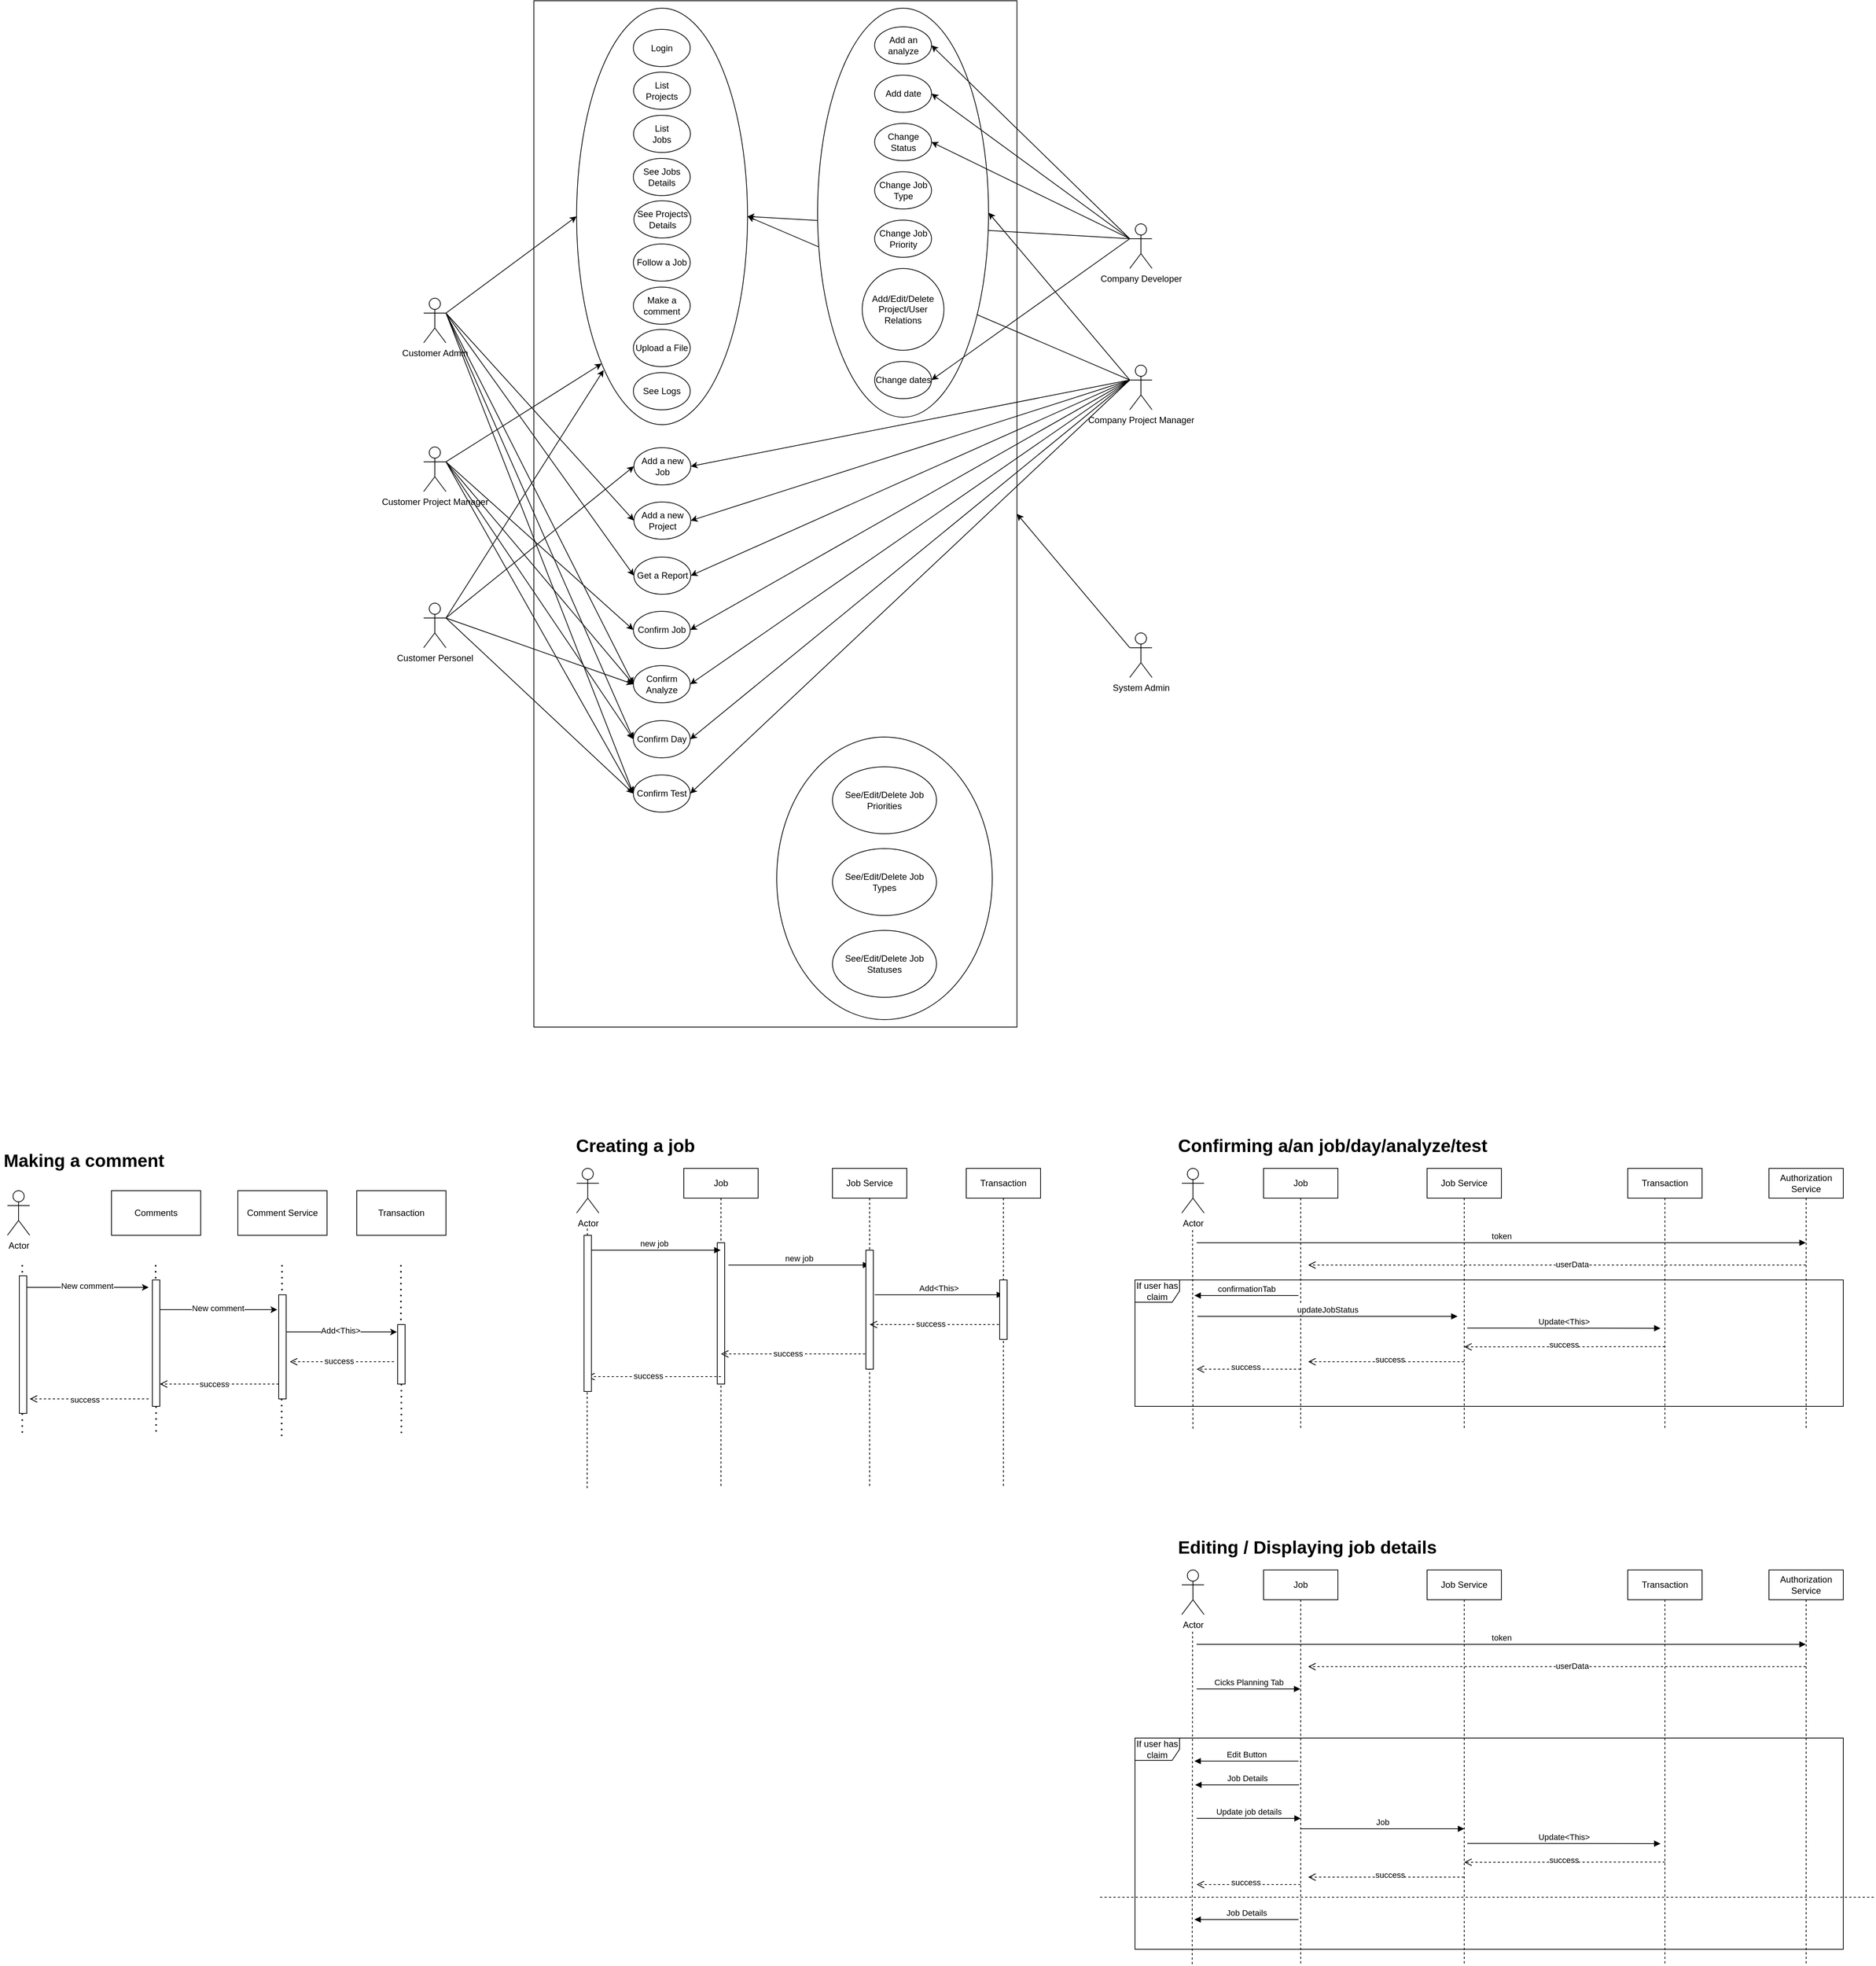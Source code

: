 <mxfile version="20.7.3" type="github">
  <diagram id="w45ohGnBDy_Xerp7tvFx" name="Sayfa -1">
    <mxGraphModel dx="1981" dy="604" grid="1" gridSize="10" guides="1" tooltips="1" connect="1" arrows="1" fold="1" page="1" pageScale="1" pageWidth="827" pageHeight="1169" math="0" shadow="0">
      <root>
        <mxCell id="0" />
        <mxCell id="1" parent="0" />
        <mxCell id="-uSJNEWJtSA9gPbqnGtd-9" value="" style="rounded=0;whiteSpace=wrap;html=1;" parent="1" vertex="1">
          <mxGeometry x="88.25" y="110" width="650" height="1380" as="geometry" />
        </mxCell>
        <mxCell id="Lnx99n3POOH0JyFM9fLy-15" value="" style="ellipse;whiteSpace=wrap;html=1;" parent="1" vertex="1">
          <mxGeometry x="415" y="1100" width="290" height="380" as="geometry" />
        </mxCell>
        <mxCell id="Lnx99n3POOH0JyFM9fLy-11" style="edgeStyle=none;rounded=0;orthogonalLoop=1;jettySize=auto;html=1;exitX=0;exitY=0.333;exitDx=0;exitDy=0;exitPerimeter=0;entryX=1;entryY=0.5;entryDx=0;entryDy=0;" parent="1" source="-uSJNEWJtSA9gPbqnGtd-5" target="Lnx99n3POOH0JyFM9fLy-6" edge="1">
          <mxGeometry relative="1" as="geometry" />
        </mxCell>
        <mxCell id="Lnx99n3POOH0JyFM9fLy-7" style="edgeStyle=none;rounded=0;orthogonalLoop=1;jettySize=auto;html=1;exitX=0;exitY=0.333;exitDx=0;exitDy=0;exitPerimeter=0;entryX=1;entryY=0.5;entryDx=0;entryDy=0;" parent="1" source="-uSJNEWJtSA9gPbqnGtd-4" target="Lnx99n3POOH0JyFM9fLy-6" edge="1">
          <mxGeometry relative="1" as="geometry" />
        </mxCell>
        <mxCell id="Lnx99n3POOH0JyFM9fLy-6" value="" style="ellipse;whiteSpace=wrap;html=1;" parent="1" vertex="1">
          <mxGeometry x="145.75" y="120" width="230" height="560" as="geometry" />
        </mxCell>
        <mxCell id="Lnx99n3POOH0JyFM9fLy-4" value="" style="ellipse;whiteSpace=wrap;html=1;" parent="1" vertex="1">
          <mxGeometry x="470" y="120" width="230" height="550" as="geometry" />
        </mxCell>
        <mxCell id="Lnx99n3POOH0JyFM9fLy-10" style="edgeStyle=none;rounded=0;orthogonalLoop=1;jettySize=auto;html=1;exitX=1;exitY=0.333;exitDx=0;exitDy=0;exitPerimeter=0;entryX=0.158;entryY=0.869;entryDx=0;entryDy=0;entryPerimeter=0;" parent="1" source="-uSJNEWJtSA9gPbqnGtd-1" target="Lnx99n3POOH0JyFM9fLy-6" edge="1">
          <mxGeometry relative="1" as="geometry" />
        </mxCell>
        <mxCell id="M1AFFUY-_mVOztEJetCT-13" style="edgeStyle=none;rounded=0;orthogonalLoop=1;jettySize=auto;html=1;exitX=1;exitY=0.333;exitDx=0;exitDy=0;exitPerimeter=0;entryX=0;entryY=0.5;entryDx=0;entryDy=0;" edge="1" parent="1" source="-uSJNEWJtSA9gPbqnGtd-1" target="M1AFFUY-_mVOztEJetCT-6">
          <mxGeometry relative="1" as="geometry" />
        </mxCell>
        <mxCell id="M1AFFUY-_mVOztEJetCT-14" style="edgeStyle=none;rounded=0;orthogonalLoop=1;jettySize=auto;html=1;exitX=1;exitY=0.333;exitDx=0;exitDy=0;exitPerimeter=0;entryX=0;entryY=0.5;entryDx=0;entryDy=0;" edge="1" parent="1" source="-uSJNEWJtSA9gPbqnGtd-1" target="-uSJNEWJtSA9gPbqnGtd-65">
          <mxGeometry relative="1" as="geometry" />
        </mxCell>
        <mxCell id="M1AFFUY-_mVOztEJetCT-22" style="edgeStyle=none;rounded=0;orthogonalLoop=1;jettySize=auto;html=1;exitX=1;exitY=0.333;exitDx=0;exitDy=0;exitPerimeter=0;entryX=0;entryY=0.5;entryDx=0;entryDy=0;" edge="1" parent="1" source="-uSJNEWJtSA9gPbqnGtd-1" target="-uSJNEWJtSA9gPbqnGtd-18">
          <mxGeometry relative="1" as="geometry" />
        </mxCell>
        <mxCell id="-uSJNEWJtSA9gPbqnGtd-1" value="Customer Personel" style="shape=umlActor;verticalLabelPosition=bottom;verticalAlign=top;html=1;outlineConnect=0;" parent="1" vertex="1">
          <mxGeometry x="-60" y="920" width="30" height="60" as="geometry" />
        </mxCell>
        <mxCell id="Lnx99n3POOH0JyFM9fLy-9" style="edgeStyle=none;rounded=0;orthogonalLoop=1;jettySize=auto;html=1;exitX=1;exitY=0.333;exitDx=0;exitDy=0;exitPerimeter=0;entryX=0;entryY=1;entryDx=0;entryDy=0;" parent="1" source="-uSJNEWJtSA9gPbqnGtd-2" target="Lnx99n3POOH0JyFM9fLy-6" edge="1">
          <mxGeometry relative="1" as="geometry" />
        </mxCell>
        <mxCell id="M1AFFUY-_mVOztEJetCT-8" style="edgeStyle=none;rounded=0;orthogonalLoop=1;jettySize=auto;html=1;exitX=1;exitY=0.333;exitDx=0;exitDy=0;exitPerimeter=0;entryX=0;entryY=0.5;entryDx=0;entryDy=0;" edge="1" parent="1" source="-uSJNEWJtSA9gPbqnGtd-2" target="-uSJNEWJtSA9gPbqnGtd-17">
          <mxGeometry relative="1" as="geometry" />
        </mxCell>
        <mxCell id="M1AFFUY-_mVOztEJetCT-12" style="edgeStyle=none;rounded=0;orthogonalLoop=1;jettySize=auto;html=1;exitX=1;exitY=0.333;exitDx=0;exitDy=0;exitPerimeter=0;entryX=0;entryY=0.5;entryDx=0;entryDy=0;" edge="1" parent="1" source="-uSJNEWJtSA9gPbqnGtd-2" target="M1AFFUY-_mVOztEJetCT-6">
          <mxGeometry relative="1" as="geometry" />
        </mxCell>
        <mxCell id="M1AFFUY-_mVOztEJetCT-24" style="edgeStyle=none;rounded=0;orthogonalLoop=1;jettySize=auto;html=1;exitX=1;exitY=0.333;exitDx=0;exitDy=0;exitPerimeter=0;entryX=0;entryY=0.5;entryDx=0;entryDy=0;" edge="1" parent="1" source="-uSJNEWJtSA9gPbqnGtd-2" target="-uSJNEWJtSA9gPbqnGtd-18">
          <mxGeometry relative="1" as="geometry" />
        </mxCell>
        <mxCell id="M1AFFUY-_mVOztEJetCT-26" style="edgeStyle=none;rounded=0;orthogonalLoop=1;jettySize=auto;html=1;exitX=1;exitY=0.333;exitDx=0;exitDy=0;exitPerimeter=0;entryX=0;entryY=0.5;entryDx=0;entryDy=0;" edge="1" parent="1" source="-uSJNEWJtSA9gPbqnGtd-2" target="-uSJNEWJtSA9gPbqnGtd-19">
          <mxGeometry relative="1" as="geometry" />
        </mxCell>
        <mxCell id="-uSJNEWJtSA9gPbqnGtd-2" value="Customer Project Manager" style="shape=umlActor;verticalLabelPosition=bottom;verticalAlign=top;html=1;outlineConnect=0;" parent="1" vertex="1">
          <mxGeometry x="-60" y="710" width="30" height="60" as="geometry" />
        </mxCell>
        <mxCell id="Lnx99n3POOH0JyFM9fLy-8" style="edgeStyle=none;rounded=0;orthogonalLoop=1;jettySize=auto;html=1;exitX=1;exitY=0.333;exitDx=0;exitDy=0;exitPerimeter=0;entryX=0;entryY=0.5;entryDx=0;entryDy=0;" parent="1" source="-uSJNEWJtSA9gPbqnGtd-3" target="Lnx99n3POOH0JyFM9fLy-6" edge="1">
          <mxGeometry relative="1" as="geometry" />
        </mxCell>
        <mxCell id="M1AFFUY-_mVOztEJetCT-1" style="rounded=0;orthogonalLoop=1;jettySize=auto;html=1;exitX=1;exitY=0.333;exitDx=0;exitDy=0;exitPerimeter=0;entryX=0;entryY=0.5;entryDx=0;entryDy=0;" edge="1" parent="1" source="-uSJNEWJtSA9gPbqnGtd-3" target="-uSJNEWJtSA9gPbqnGtd-13">
          <mxGeometry relative="1" as="geometry" />
        </mxCell>
        <mxCell id="M1AFFUY-_mVOztEJetCT-2" style="edgeStyle=none;rounded=0;orthogonalLoop=1;jettySize=auto;html=1;exitX=1;exitY=0.333;exitDx=0;exitDy=0;exitPerimeter=0;entryX=0;entryY=0.5;entryDx=0;entryDy=0;" edge="1" parent="1" source="-uSJNEWJtSA9gPbqnGtd-3" target="-uSJNEWJtSA9gPbqnGtd-24">
          <mxGeometry relative="1" as="geometry" />
        </mxCell>
        <mxCell id="M1AFFUY-_mVOztEJetCT-3" style="edgeStyle=none;rounded=0;orthogonalLoop=1;jettySize=auto;html=1;exitX=1;exitY=0.333;exitDx=0;exitDy=0;exitPerimeter=0;entryX=0;entryY=0.5;entryDx=0;entryDy=0;" edge="1" parent="1" source="-uSJNEWJtSA9gPbqnGtd-3" target="-uSJNEWJtSA9gPbqnGtd-19">
          <mxGeometry relative="1" as="geometry" />
        </mxCell>
        <mxCell id="M1AFFUY-_mVOztEJetCT-7" style="edgeStyle=none;rounded=0;orthogonalLoop=1;jettySize=auto;html=1;exitX=1;exitY=0.333;exitDx=0;exitDy=0;exitPerimeter=0;entryX=0;entryY=0.5;entryDx=0;entryDy=0;" edge="1" parent="1" source="-uSJNEWJtSA9gPbqnGtd-3" target="M1AFFUY-_mVOztEJetCT-6">
          <mxGeometry relative="1" as="geometry" />
        </mxCell>
        <mxCell id="M1AFFUY-_mVOztEJetCT-25" style="edgeStyle=none;rounded=0;orthogonalLoop=1;jettySize=auto;html=1;exitX=1;exitY=0.333;exitDx=0;exitDy=0;exitPerimeter=0;entryX=0;entryY=0.5;entryDx=0;entryDy=0;" edge="1" parent="1" source="-uSJNEWJtSA9gPbqnGtd-3" target="-uSJNEWJtSA9gPbqnGtd-18">
          <mxGeometry relative="1" as="geometry" />
        </mxCell>
        <mxCell id="-uSJNEWJtSA9gPbqnGtd-3" value="Customer Admin" style="shape=umlActor;verticalLabelPosition=bottom;verticalAlign=top;html=1;outlineConnect=0;" parent="1" vertex="1">
          <mxGeometry x="-60" y="510" width="30" height="60" as="geometry" />
        </mxCell>
        <mxCell id="Lnx99n3POOH0JyFM9fLy-12" style="edgeStyle=none;rounded=0;orthogonalLoop=1;jettySize=auto;html=1;exitX=0;exitY=0.333;exitDx=0;exitDy=0;exitPerimeter=0;entryX=1;entryY=0.5;entryDx=0;entryDy=0;" parent="1" source="-uSJNEWJtSA9gPbqnGtd-4" target="-uSJNEWJtSA9gPbqnGtd-21" edge="1">
          <mxGeometry relative="1" as="geometry" />
        </mxCell>
        <mxCell id="Lnx99n3POOH0JyFM9fLy-13" style="edgeStyle=none;rounded=0;orthogonalLoop=1;jettySize=auto;html=1;exitX=0;exitY=0.333;exitDx=0;exitDy=0;exitPerimeter=0;entryX=1;entryY=0.5;entryDx=0;entryDy=0;" parent="1" source="-uSJNEWJtSA9gPbqnGtd-4" target="-uSJNEWJtSA9gPbqnGtd-20" edge="1">
          <mxGeometry relative="1" as="geometry" />
        </mxCell>
        <mxCell id="Lnx99n3POOH0JyFM9fLy-14" style="edgeStyle=none;rounded=0;orthogonalLoop=1;jettySize=auto;html=1;exitX=0;exitY=0.333;exitDx=0;exitDy=0;exitPerimeter=0;entryX=1;entryY=0.5;entryDx=0;entryDy=0;" parent="1" source="-uSJNEWJtSA9gPbqnGtd-4" target="-uSJNEWJtSA9gPbqnGtd-14" edge="1">
          <mxGeometry relative="1" as="geometry" />
        </mxCell>
        <mxCell id="M1AFFUY-_mVOztEJetCT-65" style="edgeStyle=none;rounded=0;orthogonalLoop=1;jettySize=auto;html=1;exitX=0;exitY=0.333;exitDx=0;exitDy=0;exitPerimeter=0;entryX=1;entryY=0.5;entryDx=0;entryDy=0;" edge="1" parent="1" source="-uSJNEWJtSA9gPbqnGtd-4" target="M1AFFUY-_mVOztEJetCT-61">
          <mxGeometry relative="1" as="geometry" />
        </mxCell>
        <mxCell id="-uSJNEWJtSA9gPbqnGtd-4" value="Company Developer" style="shape=umlActor;verticalLabelPosition=bottom;verticalAlign=top;html=1;outlineConnect=0;" parent="1" vertex="1">
          <mxGeometry x="890" y="410" width="30" height="60" as="geometry" />
        </mxCell>
        <mxCell id="Lnx99n3POOH0JyFM9fLy-5" style="edgeStyle=none;rounded=0;orthogonalLoop=1;jettySize=auto;html=1;exitX=0;exitY=0.333;exitDx=0;exitDy=0;exitPerimeter=0;entryX=1;entryY=0.5;entryDx=0;entryDy=0;" parent="1" source="-uSJNEWJtSA9gPbqnGtd-5" target="Lnx99n3POOH0JyFM9fLy-4" edge="1">
          <mxGeometry relative="1" as="geometry" />
        </mxCell>
        <mxCell id="M1AFFUY-_mVOztEJetCT-15" style="edgeStyle=none;rounded=0;orthogonalLoop=1;jettySize=auto;html=1;exitX=0;exitY=0.333;exitDx=0;exitDy=0;exitPerimeter=0;entryX=1;entryY=0.5;entryDx=0;entryDy=0;" edge="1" parent="1" source="-uSJNEWJtSA9gPbqnGtd-5" target="-uSJNEWJtSA9gPbqnGtd-13">
          <mxGeometry relative="1" as="geometry" />
        </mxCell>
        <mxCell id="M1AFFUY-_mVOztEJetCT-16" style="edgeStyle=none;rounded=0;orthogonalLoop=1;jettySize=auto;html=1;exitX=0;exitY=0.333;exitDx=0;exitDy=0;exitPerimeter=0;entryX=1;entryY=0.5;entryDx=0;entryDy=0;" edge="1" parent="1" source="-uSJNEWJtSA9gPbqnGtd-5" target="-uSJNEWJtSA9gPbqnGtd-65">
          <mxGeometry relative="1" as="geometry" />
        </mxCell>
        <mxCell id="M1AFFUY-_mVOztEJetCT-17" style="edgeStyle=none;rounded=0;orthogonalLoop=1;jettySize=auto;html=1;exitX=0;exitY=0.333;exitDx=0;exitDy=0;exitPerimeter=0;entryX=1;entryY=0.5;entryDx=0;entryDy=0;" edge="1" parent="1" source="-uSJNEWJtSA9gPbqnGtd-5" target="-uSJNEWJtSA9gPbqnGtd-24">
          <mxGeometry relative="1" as="geometry" />
        </mxCell>
        <mxCell id="M1AFFUY-_mVOztEJetCT-18" style="edgeStyle=none;rounded=0;orthogonalLoop=1;jettySize=auto;html=1;exitX=0;exitY=0.333;exitDx=0;exitDy=0;exitPerimeter=0;entryX=1;entryY=0.5;entryDx=0;entryDy=0;" edge="1" parent="1" source="-uSJNEWJtSA9gPbqnGtd-5" target="-uSJNEWJtSA9gPbqnGtd-17">
          <mxGeometry relative="1" as="geometry" />
        </mxCell>
        <mxCell id="M1AFFUY-_mVOztEJetCT-19" style="edgeStyle=none;rounded=0;orthogonalLoop=1;jettySize=auto;html=1;exitX=0;exitY=0.333;exitDx=0;exitDy=0;exitPerimeter=0;entryX=1;entryY=0.5;entryDx=0;entryDy=0;" edge="1" parent="1" source="-uSJNEWJtSA9gPbqnGtd-5" target="-uSJNEWJtSA9gPbqnGtd-18">
          <mxGeometry relative="1" as="geometry" />
        </mxCell>
        <mxCell id="M1AFFUY-_mVOztEJetCT-20" style="edgeStyle=none;rounded=0;orthogonalLoop=1;jettySize=auto;html=1;exitX=0;exitY=0.333;exitDx=0;exitDy=0;exitPerimeter=0;entryX=1;entryY=0.5;entryDx=0;entryDy=0;" edge="1" parent="1" source="-uSJNEWJtSA9gPbqnGtd-5" target="-uSJNEWJtSA9gPbqnGtd-19">
          <mxGeometry relative="1" as="geometry" />
        </mxCell>
        <mxCell id="M1AFFUY-_mVOztEJetCT-21" style="edgeStyle=none;rounded=0;orthogonalLoop=1;jettySize=auto;html=1;exitX=0;exitY=0.333;exitDx=0;exitDy=0;exitPerimeter=0;entryX=1;entryY=0.5;entryDx=0;entryDy=0;" edge="1" parent="1" source="-uSJNEWJtSA9gPbqnGtd-5" target="M1AFFUY-_mVOztEJetCT-6">
          <mxGeometry relative="1" as="geometry" />
        </mxCell>
        <mxCell id="-uSJNEWJtSA9gPbqnGtd-5" value="Company Project Manager" style="shape=umlActor;verticalLabelPosition=bottom;verticalAlign=top;html=1;outlineConnect=0;" parent="1" vertex="1">
          <mxGeometry x="890" y="600" width="30" height="60" as="geometry" />
        </mxCell>
        <mxCell id="Lnx99n3POOH0JyFM9fLy-3" style="edgeStyle=none;rounded=0;orthogonalLoop=1;jettySize=auto;html=1;exitX=0;exitY=0.333;exitDx=0;exitDy=0;exitPerimeter=0;entryX=1;entryY=0.5;entryDx=0;entryDy=0;" parent="1" source="-uSJNEWJtSA9gPbqnGtd-6" target="-uSJNEWJtSA9gPbqnGtd-9" edge="1">
          <mxGeometry relative="1" as="geometry" />
        </mxCell>
        <mxCell id="-uSJNEWJtSA9gPbqnGtd-6" value="System Admin" style="shape=umlActor;verticalLabelPosition=bottom;verticalAlign=top;html=1;outlineConnect=0;" parent="1" vertex="1">
          <mxGeometry x="890" y="960" width="30" height="60" as="geometry" />
        </mxCell>
        <mxCell id="-uSJNEWJtSA9gPbqnGtd-10" value="Login" style="ellipse;whiteSpace=wrap;html=1;" parent="1" vertex="1">
          <mxGeometry x="222.13" y="148.5" width="76.5" height="50" as="geometry" />
        </mxCell>
        <mxCell id="-uSJNEWJtSA9gPbqnGtd-11" value="List&lt;br&gt;Projects" style="ellipse;whiteSpace=wrap;html=1;" parent="1" vertex="1">
          <mxGeometry x="222.38" y="206" width="76.5" height="50" as="geometry" />
        </mxCell>
        <mxCell id="-uSJNEWJtSA9gPbqnGtd-12" value="List&lt;br&gt;Jobs" style="ellipse;whiteSpace=wrap;html=1;" parent="1" vertex="1">
          <mxGeometry x="222.38" y="264" width="76.5" height="50" as="geometry" />
        </mxCell>
        <mxCell id="-uSJNEWJtSA9gPbqnGtd-13" value="Add a new Project" style="ellipse;whiteSpace=wrap;html=1;" parent="1" vertex="1">
          <mxGeometry x="222.88" y="784" width="76.5" height="50" as="geometry" />
        </mxCell>
        <mxCell id="-uSJNEWJtSA9gPbqnGtd-14" value="Add an analyze" style="ellipse;whiteSpace=wrap;html=1;" parent="1" vertex="1">
          <mxGeometry x="546.75" y="145" width="76.5" height="50" as="geometry" />
        </mxCell>
        <mxCell id="-uSJNEWJtSA9gPbqnGtd-16" value="See Jobs Details" style="ellipse;whiteSpace=wrap;html=1;" parent="1" vertex="1">
          <mxGeometry x="222.13" y="322" width="76.5" height="50" as="geometry" />
        </mxCell>
        <mxCell id="-uSJNEWJtSA9gPbqnGtd-17" value="Confirm Job" style="ellipse;whiteSpace=wrap;html=1;" parent="1" vertex="1">
          <mxGeometry x="222.13" y="931" width="76.5" height="50" as="geometry" />
        </mxCell>
        <mxCell id="-uSJNEWJtSA9gPbqnGtd-18" value="Confirm Analyze" style="ellipse;whiteSpace=wrap;html=1;" parent="1" vertex="1">
          <mxGeometry x="222.13" y="1004" width="76.5" height="50" as="geometry" />
        </mxCell>
        <mxCell id="-uSJNEWJtSA9gPbqnGtd-19" value="Confirm Day" style="ellipse;whiteSpace=wrap;html=1;" parent="1" vertex="1">
          <mxGeometry x="222.13" y="1078" width="76.5" height="50" as="geometry" />
        </mxCell>
        <mxCell id="-uSJNEWJtSA9gPbqnGtd-20" value="Add date" style="ellipse;whiteSpace=wrap;html=1;" parent="1" vertex="1">
          <mxGeometry x="546.75" y="210" width="76.5" height="50" as="geometry" />
        </mxCell>
        <mxCell id="-uSJNEWJtSA9gPbqnGtd-21" value="Change Status" style="ellipse;whiteSpace=wrap;html=1;" parent="1" vertex="1">
          <mxGeometry x="546.75" y="275" width="76.5" height="50" as="geometry" />
        </mxCell>
        <mxCell id="-uSJNEWJtSA9gPbqnGtd-22" value="Change Job Type" style="ellipse;whiteSpace=wrap;html=1;" parent="1" vertex="1">
          <mxGeometry x="546.75" y="340" width="76.5" height="50" as="geometry" />
        </mxCell>
        <mxCell id="-uSJNEWJtSA9gPbqnGtd-23" value="See Projects Details" style="ellipse;whiteSpace=wrap;html=1;" parent="1" vertex="1">
          <mxGeometry x="222.88" y="379" width="76.5" height="50" as="geometry" />
        </mxCell>
        <mxCell id="-uSJNEWJtSA9gPbqnGtd-24" value="Get a Report" style="ellipse;whiteSpace=wrap;html=1;" parent="1" vertex="1">
          <mxGeometry x="222.88" y="858" width="76.5" height="50" as="geometry" />
        </mxCell>
        <mxCell id="-uSJNEWJtSA9gPbqnGtd-25" value="Change Job Priority" style="ellipse;whiteSpace=wrap;html=1;" parent="1" vertex="1">
          <mxGeometry x="546.75" y="405" width="76.5" height="50" as="geometry" />
        </mxCell>
        <mxCell id="-uSJNEWJtSA9gPbqnGtd-26" value="Follow a Job" style="ellipse;whiteSpace=wrap;html=1;" parent="1" vertex="1">
          <mxGeometry x="222.13" y="437" width="76.5" height="50" as="geometry" />
        </mxCell>
        <mxCell id="-uSJNEWJtSA9gPbqnGtd-65" value="Add a new Job" style="ellipse;whiteSpace=wrap;html=1;" parent="1" vertex="1">
          <mxGeometry x="222.88" y="711" width="76.5" height="50" as="geometry" />
        </mxCell>
        <mxCell id="-uSJNEWJtSA9gPbqnGtd-94" value="See/Edit/Delete Job Priorities" style="ellipse;whiteSpace=wrap;html=1;" parent="1" vertex="1">
          <mxGeometry x="490" y="1140" width="140" height="90" as="geometry" />
        </mxCell>
        <mxCell id="-uSJNEWJtSA9gPbqnGtd-95" value="See/Edit/Delete Job Types" style="ellipse;whiteSpace=wrap;html=1;" parent="1" vertex="1">
          <mxGeometry x="490" y="1250" width="140" height="90" as="geometry" />
        </mxCell>
        <mxCell id="-uSJNEWJtSA9gPbqnGtd-96" value="See/Edit/Delete Job Statuses" style="ellipse;whiteSpace=wrap;html=1;" parent="1" vertex="1">
          <mxGeometry x="490" y="1360" width="140" height="90" as="geometry" />
        </mxCell>
        <mxCell id="-uSJNEWJtSA9gPbqnGtd-97" value="Add/Edit/Delete Project/User Relations" style="ellipse;whiteSpace=wrap;html=1;" parent="1" vertex="1">
          <mxGeometry x="530" y="470" width="110" height="110" as="geometry" />
        </mxCell>
        <mxCell id="CAaWFLAtYZoqQ0CIBGkB-1" value="Actor" style="shape=umlActor;verticalLabelPosition=bottom;verticalAlign=top;html=1;outlineConnect=0;" parent="1" vertex="1">
          <mxGeometry x="-620" y="1710" width="30" height="60" as="geometry" />
        </mxCell>
        <mxCell id="CAaWFLAtYZoqQ0CIBGkB-2" value="" style="endArrow=none;dashed=1;html=1;dashPattern=1 3;strokeWidth=2;rounded=0;startArrow=none;" parent="1" source="CAaWFLAtYZoqQ0CIBGkB-45" edge="1">
          <mxGeometry width="50" height="50" relative="1" as="geometry">
            <mxPoint x="-600" y="1810" as="sourcePoint" />
            <mxPoint x="-600" y="2040" as="targetPoint" />
          </mxGeometry>
        </mxCell>
        <mxCell id="CAaWFLAtYZoqQ0CIBGkB-3" value="Comments" style="rounded=0;whiteSpace=wrap;html=1;" parent="1" vertex="1">
          <mxGeometry x="-480" y="1710" width="120" height="60" as="geometry" />
        </mxCell>
        <mxCell id="CAaWFLAtYZoqQ0CIBGkB-4" value="Comment Service" style="rounded=0;whiteSpace=wrap;html=1;" parent="1" vertex="1">
          <mxGeometry x="-310" y="1710" width="120" height="60" as="geometry" />
        </mxCell>
        <mxCell id="CAaWFLAtYZoqQ0CIBGkB-5" value="Transaction" style="rounded=0;whiteSpace=wrap;html=1;" parent="1" vertex="1">
          <mxGeometry x="-150" y="1710" width="120" height="60" as="geometry" />
        </mxCell>
        <mxCell id="CAaWFLAtYZoqQ0CIBGkB-6" value="" style="endArrow=none;dashed=1;html=1;dashPattern=1 3;strokeWidth=2;rounded=0;startArrow=none;" parent="1" source="CAaWFLAtYZoqQ0CIBGkB-22" edge="1">
          <mxGeometry width="50" height="50" relative="1" as="geometry">
            <mxPoint x="-420.59" y="1810" as="sourcePoint" />
            <mxPoint x="-420" y="2040" as="targetPoint" />
          </mxGeometry>
        </mxCell>
        <mxCell id="CAaWFLAtYZoqQ0CIBGkB-7" value="" style="endArrow=none;dashed=1;html=1;dashPattern=1 3;strokeWidth=2;rounded=0;startArrow=none;" parent="1" source="CAaWFLAtYZoqQ0CIBGkB-20" edge="1">
          <mxGeometry width="50" height="50" relative="1" as="geometry">
            <mxPoint x="-250.59" y="1810" as="sourcePoint" />
            <mxPoint x="-251" y="2040" as="targetPoint" />
          </mxGeometry>
        </mxCell>
        <mxCell id="CAaWFLAtYZoqQ0CIBGkB-8" value="" style="endArrow=none;dashed=1;html=1;dashPattern=1 3;strokeWidth=2;rounded=0;startArrow=none;" parent="1" source="CAaWFLAtYZoqQ0CIBGkB-18" edge="1">
          <mxGeometry width="50" height="50" relative="1" as="geometry">
            <mxPoint x="-90.59" y="1810" as="sourcePoint" />
            <mxPoint x="-90" y="2040" as="targetPoint" />
          </mxGeometry>
        </mxCell>
        <mxCell id="CAaWFLAtYZoqQ0CIBGkB-9" value="" style="endArrow=classic;html=1;rounded=0;" parent="1" edge="1">
          <mxGeometry width="50" height="50" relative="1" as="geometry">
            <mxPoint x="-600" y="1840" as="sourcePoint" />
            <mxPoint x="-430" y="1840" as="targetPoint" />
          </mxGeometry>
        </mxCell>
        <mxCell id="CAaWFLAtYZoqQ0CIBGkB-10" value="New comment" style="edgeLabel;html=1;align=center;verticalAlign=middle;resizable=0;points=[];" parent="CAaWFLAtYZoqQ0CIBGkB-9" vertex="1" connectable="0">
          <mxGeometry x="0.269" y="3" relative="1" as="geometry">
            <mxPoint x="-21" y="1" as="offset" />
          </mxGeometry>
        </mxCell>
        <mxCell id="CAaWFLAtYZoqQ0CIBGkB-11" value="" style="endArrow=classic;html=1;rounded=0;" parent="1" edge="1">
          <mxGeometry width="50" height="50" relative="1" as="geometry">
            <mxPoint x="-420" y="1870" as="sourcePoint" />
            <mxPoint x="-257" y="1870" as="targetPoint" />
          </mxGeometry>
        </mxCell>
        <mxCell id="CAaWFLAtYZoqQ0CIBGkB-12" value="New comment" style="edgeLabel;html=1;align=center;verticalAlign=middle;resizable=0;points=[];" parent="CAaWFLAtYZoqQ0CIBGkB-11" vertex="1" connectable="0">
          <mxGeometry x="0.269" y="3" relative="1" as="geometry">
            <mxPoint x="-21" y="1" as="offset" />
          </mxGeometry>
        </mxCell>
        <mxCell id="CAaWFLAtYZoqQ0CIBGkB-13" value="" style="endArrow=classic;html=1;rounded=0;" parent="1" edge="1">
          <mxGeometry width="50" height="50" relative="1" as="geometry">
            <mxPoint x="-246" y="1900" as="sourcePoint" />
            <mxPoint x="-96" y="1900" as="targetPoint" />
          </mxGeometry>
        </mxCell>
        <mxCell id="CAaWFLAtYZoqQ0CIBGkB-14" value="Add&amp;lt;This&amp;gt;" style="edgeLabel;html=1;align=center;verticalAlign=middle;resizable=0;points=[];" parent="CAaWFLAtYZoqQ0CIBGkB-13" vertex="1" connectable="0">
          <mxGeometry x="0.269" y="3" relative="1" as="geometry">
            <mxPoint x="-21" y="1" as="offset" />
          </mxGeometry>
        </mxCell>
        <mxCell id="CAaWFLAtYZoqQ0CIBGkB-15" value="" style="html=1;verticalAlign=bottom;endArrow=open;dashed=1;endSize=8;rounded=0;" parent="1" edge="1">
          <mxGeometry relative="1" as="geometry">
            <mxPoint x="-100" y="1940" as="sourcePoint" />
            <mxPoint x="-240" y="1940" as="targetPoint" />
          </mxGeometry>
        </mxCell>
        <mxCell id="CAaWFLAtYZoqQ0CIBGkB-32" value="success" style="edgeLabel;html=1;align=center;verticalAlign=middle;resizable=0;points=[];" parent="CAaWFLAtYZoqQ0CIBGkB-15" vertex="1" connectable="0">
          <mxGeometry x="0.214" y="2" relative="1" as="geometry">
            <mxPoint x="11" y="-3" as="offset" />
          </mxGeometry>
        </mxCell>
        <mxCell id="CAaWFLAtYZoqQ0CIBGkB-16" value="" style="html=1;verticalAlign=bottom;endArrow=open;dashed=1;endSize=8;rounded=0;" parent="1" edge="1">
          <mxGeometry relative="1" as="geometry">
            <mxPoint x="-255" y="1970" as="sourcePoint" />
            <mxPoint x="-415" y="1970" as="targetPoint" />
          </mxGeometry>
        </mxCell>
        <mxCell id="CAaWFLAtYZoqQ0CIBGkB-33" value="success" style="edgeLabel;html=1;align=center;verticalAlign=middle;resizable=0;points=[];" parent="CAaWFLAtYZoqQ0CIBGkB-16" vertex="1" connectable="0">
          <mxGeometry x="0.212" y="3" relative="1" as="geometry">
            <mxPoint x="10" y="-3" as="offset" />
          </mxGeometry>
        </mxCell>
        <mxCell id="CAaWFLAtYZoqQ0CIBGkB-17" value="" style="html=1;verticalAlign=bottom;endArrow=open;dashed=1;endSize=8;rounded=0;" parent="1" edge="1">
          <mxGeometry relative="1" as="geometry">
            <mxPoint x="-430" y="1990" as="sourcePoint" />
            <mxPoint x="-590" y="1990" as="targetPoint" />
          </mxGeometry>
        </mxCell>
        <mxCell id="CAaWFLAtYZoqQ0CIBGkB-34" value="success" style="edgeLabel;html=1;align=center;verticalAlign=middle;resizable=0;points=[];" parent="CAaWFLAtYZoqQ0CIBGkB-17" vertex="1" connectable="0">
          <mxGeometry x="0.263" y="-1" relative="1" as="geometry">
            <mxPoint x="15" y="2" as="offset" />
          </mxGeometry>
        </mxCell>
        <mxCell id="CAaWFLAtYZoqQ0CIBGkB-18" value="" style="html=1;points=[];perimeter=orthogonalPerimeter;" parent="1" vertex="1">
          <mxGeometry x="-95" y="1890" width="10" height="80" as="geometry" />
        </mxCell>
        <mxCell id="CAaWFLAtYZoqQ0CIBGkB-19" value="" style="endArrow=none;dashed=1;html=1;dashPattern=1 3;strokeWidth=2;rounded=0;" parent="1" target="CAaWFLAtYZoqQ0CIBGkB-18" edge="1">
          <mxGeometry width="50" height="50" relative="1" as="geometry">
            <mxPoint x="-90.59" y="1810" as="sourcePoint" />
            <mxPoint x="-90.59" y="2390" as="targetPoint" />
          </mxGeometry>
        </mxCell>
        <mxCell id="CAaWFLAtYZoqQ0CIBGkB-20" value="" style="html=1;points=[];perimeter=orthogonalPerimeter;" parent="1" vertex="1">
          <mxGeometry x="-255" y="1850" width="10" height="140" as="geometry" />
        </mxCell>
        <mxCell id="CAaWFLAtYZoqQ0CIBGkB-21" value="" style="endArrow=none;dashed=1;html=1;dashPattern=1 3;strokeWidth=2;rounded=0;" parent="1" target="CAaWFLAtYZoqQ0CIBGkB-20" edge="1">
          <mxGeometry width="50" height="50" relative="1" as="geometry">
            <mxPoint x="-250.59" y="1810" as="sourcePoint" />
            <mxPoint x="-250.59" y="2390" as="targetPoint" />
          </mxGeometry>
        </mxCell>
        <mxCell id="CAaWFLAtYZoqQ0CIBGkB-22" value="" style="html=1;points=[];perimeter=orthogonalPerimeter;" parent="1" vertex="1">
          <mxGeometry x="-425" y="1830" width="10" height="170" as="geometry" />
        </mxCell>
        <mxCell id="CAaWFLAtYZoqQ0CIBGkB-23" value="" style="endArrow=none;dashed=1;html=1;dashPattern=1 3;strokeWidth=2;rounded=0;" parent="1" target="CAaWFLAtYZoqQ0CIBGkB-22" edge="1">
          <mxGeometry width="50" height="50" relative="1" as="geometry">
            <mxPoint x="-420.59" y="1810" as="sourcePoint" />
            <mxPoint x="-420.59" y="2390" as="targetPoint" />
          </mxGeometry>
        </mxCell>
        <mxCell id="CAaWFLAtYZoqQ0CIBGkB-25" value="&lt;h1&gt;Making a comment&lt;/h1&gt;" style="text;html=1;strokeColor=none;fillColor=none;spacing=5;spacingTop=-20;whiteSpace=wrap;overflow=hidden;rounded=0;" parent="1" vertex="1">
          <mxGeometry x="-630" y="1650" width="240" height="40" as="geometry" />
        </mxCell>
        <mxCell id="CAaWFLAtYZoqQ0CIBGkB-26" value="Actor" style="shape=umlActor;verticalLabelPosition=bottom;verticalAlign=top;html=1;" parent="1" vertex="1">
          <mxGeometry x="145.75" y="1680" width="30" height="60" as="geometry" />
        </mxCell>
        <mxCell id="CAaWFLAtYZoqQ0CIBGkB-27" value="Job" style="shape=umlLifeline;perimeter=lifelinePerimeter;whiteSpace=wrap;html=1;container=1;collapsible=0;recursiveResize=0;outlineConnect=0;" parent="1" vertex="1">
          <mxGeometry x="290" y="1680" width="100" height="430" as="geometry" />
        </mxCell>
        <mxCell id="CAaWFLAtYZoqQ0CIBGkB-37" value="new job" style="html=1;verticalAlign=bottom;endArrow=block;rounded=0;" parent="CAaWFLAtYZoqQ0CIBGkB-27" target="CAaWFLAtYZoqQ0CIBGkB-28" edge="1">
          <mxGeometry width="80" relative="1" as="geometry">
            <mxPoint x="60" y="130" as="sourcePoint" />
            <mxPoint x="140" y="130" as="targetPoint" />
          </mxGeometry>
        </mxCell>
        <mxCell id="CAaWFLAtYZoqQ0CIBGkB-50" value="" style="html=1;points=[];perimeter=orthogonalPerimeter;" parent="CAaWFLAtYZoqQ0CIBGkB-27" vertex="1">
          <mxGeometry x="45" y="100" width="10" height="190" as="geometry" />
        </mxCell>
        <mxCell id="CAaWFLAtYZoqQ0CIBGkB-28" value="Job Service" style="shape=umlLifeline;perimeter=lifelinePerimeter;whiteSpace=wrap;html=1;container=1;collapsible=0;recursiveResize=0;outlineConnect=0;" parent="1" vertex="1">
          <mxGeometry x="490" y="1680" width="100" height="430" as="geometry" />
        </mxCell>
        <mxCell id="CAaWFLAtYZoqQ0CIBGkB-38" value="Add&amp;lt;This&amp;gt;" style="html=1;verticalAlign=bottom;endArrow=block;rounded=0;" parent="CAaWFLAtYZoqQ0CIBGkB-28" target="CAaWFLAtYZoqQ0CIBGkB-29" edge="1">
          <mxGeometry width="80" relative="1" as="geometry">
            <mxPoint x="56.75" y="170" as="sourcePoint" />
            <mxPoint x="136.75" y="170" as="targetPoint" />
          </mxGeometry>
        </mxCell>
        <mxCell id="CAaWFLAtYZoqQ0CIBGkB-41" value="" style="html=1;verticalAlign=bottom;endArrow=open;dashed=1;endSize=8;rounded=0;" parent="CAaWFLAtYZoqQ0CIBGkB-28" target="CAaWFLAtYZoqQ0CIBGkB-27" edge="1">
          <mxGeometry relative="1" as="geometry">
            <mxPoint x="50" y="249.5" as="sourcePoint" />
            <mxPoint x="-90" y="249.5" as="targetPoint" />
          </mxGeometry>
        </mxCell>
        <mxCell id="CAaWFLAtYZoqQ0CIBGkB-42" value="success" style="edgeLabel;html=1;align=center;verticalAlign=middle;resizable=0;points=[];" parent="CAaWFLAtYZoqQ0CIBGkB-41" vertex="1" connectable="0">
          <mxGeometry x="0.214" y="2" relative="1" as="geometry">
            <mxPoint x="11" y="-3" as="offset" />
          </mxGeometry>
        </mxCell>
        <mxCell id="CAaWFLAtYZoqQ0CIBGkB-51" value="" style="html=1;points=[];perimeter=orthogonalPerimeter;" parent="CAaWFLAtYZoqQ0CIBGkB-28" vertex="1">
          <mxGeometry x="45" y="110" width="10" height="160" as="geometry" />
        </mxCell>
        <mxCell id="CAaWFLAtYZoqQ0CIBGkB-29" value="Transaction" style="shape=umlLifeline;perimeter=lifelinePerimeter;whiteSpace=wrap;html=1;container=1;collapsible=0;recursiveResize=0;outlineConnect=0;" parent="1" vertex="1">
          <mxGeometry x="670" y="1680" width="100" height="430" as="geometry" />
        </mxCell>
        <mxCell id="CAaWFLAtYZoqQ0CIBGkB-39" value="" style="html=1;verticalAlign=bottom;endArrow=open;dashed=1;endSize=8;rounded=0;" parent="CAaWFLAtYZoqQ0CIBGkB-29" target="CAaWFLAtYZoqQ0CIBGkB-28" edge="1">
          <mxGeometry relative="1" as="geometry">
            <mxPoint x="50" y="210" as="sourcePoint" />
            <mxPoint x="-90" y="210" as="targetPoint" />
          </mxGeometry>
        </mxCell>
        <mxCell id="CAaWFLAtYZoqQ0CIBGkB-40" value="success" style="edgeLabel;html=1;align=center;verticalAlign=middle;resizable=0;points=[];" parent="CAaWFLAtYZoqQ0CIBGkB-39" vertex="1" connectable="0">
          <mxGeometry x="0.214" y="2" relative="1" as="geometry">
            <mxPoint x="11" y="-3" as="offset" />
          </mxGeometry>
        </mxCell>
        <mxCell id="CAaWFLAtYZoqQ0CIBGkB-52" value="" style="html=1;points=[];perimeter=orthogonalPerimeter;" parent="CAaWFLAtYZoqQ0CIBGkB-29" vertex="1">
          <mxGeometry x="45" y="150" width="10" height="80" as="geometry" />
        </mxCell>
        <mxCell id="CAaWFLAtYZoqQ0CIBGkB-31" value="" style="endArrow=none;dashed=1;html=1;rounded=0;startArrow=none;" parent="1" source="CAaWFLAtYZoqQ0CIBGkB-48" edge="1">
          <mxGeometry width="50" height="50" relative="1" as="geometry">
            <mxPoint x="160" y="2110" as="sourcePoint" />
            <mxPoint x="160.25" y="1760" as="targetPoint" />
          </mxGeometry>
        </mxCell>
        <mxCell id="CAaWFLAtYZoqQ0CIBGkB-35" value="new job" style="html=1;verticalAlign=bottom;endArrow=block;rounded=0;" parent="1" target="CAaWFLAtYZoqQ0CIBGkB-27" edge="1">
          <mxGeometry width="80" relative="1" as="geometry">
            <mxPoint x="160" y="1790" as="sourcePoint" />
            <mxPoint x="240" y="1790" as="targetPoint" />
          </mxGeometry>
        </mxCell>
        <mxCell id="CAaWFLAtYZoqQ0CIBGkB-43" value="" style="html=1;verticalAlign=bottom;endArrow=open;dashed=1;endSize=8;rounded=0;" parent="1" edge="1">
          <mxGeometry relative="1" as="geometry">
            <mxPoint x="340" y="1960" as="sourcePoint" />
            <mxPoint x="160" y="1960" as="targetPoint" />
          </mxGeometry>
        </mxCell>
        <mxCell id="CAaWFLAtYZoqQ0CIBGkB-44" value="success" style="edgeLabel;html=1;align=center;verticalAlign=middle;resizable=0;points=[];" parent="CAaWFLAtYZoqQ0CIBGkB-43" vertex="1" connectable="0">
          <mxGeometry x="0.214" y="2" relative="1" as="geometry">
            <mxPoint x="11" y="-3" as="offset" />
          </mxGeometry>
        </mxCell>
        <mxCell id="CAaWFLAtYZoqQ0CIBGkB-45" value="" style="html=1;points=[];perimeter=orthogonalPerimeter;" parent="1" vertex="1">
          <mxGeometry x="-604" y="1824.5" width="10" height="185" as="geometry" />
        </mxCell>
        <mxCell id="CAaWFLAtYZoqQ0CIBGkB-46" value="" style="endArrow=none;dashed=1;html=1;dashPattern=1 3;strokeWidth=2;rounded=0;" parent="1" target="CAaWFLAtYZoqQ0CIBGkB-45" edge="1">
          <mxGeometry width="50" height="50" relative="1" as="geometry">
            <mxPoint x="-600" y="1810" as="sourcePoint" />
            <mxPoint x="-600" y="2040" as="targetPoint" />
          </mxGeometry>
        </mxCell>
        <mxCell id="CAaWFLAtYZoqQ0CIBGkB-47" value="&lt;h1&gt;Creating a job&lt;/h1&gt;" style="text;html=1;strokeColor=none;fillColor=none;spacing=5;spacingTop=-20;whiteSpace=wrap;overflow=hidden;rounded=0;" parent="1" vertex="1">
          <mxGeometry x="140.38" y="1630" width="240" height="40" as="geometry" />
        </mxCell>
        <mxCell id="CAaWFLAtYZoqQ0CIBGkB-48" value="" style="html=1;points=[];perimeter=orthogonalPerimeter;" parent="1" vertex="1">
          <mxGeometry x="155.75" y="1770" width="10" height="210" as="geometry" />
        </mxCell>
        <mxCell id="CAaWFLAtYZoqQ0CIBGkB-49" value="" style="endArrow=none;dashed=1;html=1;rounded=0;" parent="1" target="CAaWFLAtYZoqQ0CIBGkB-48" edge="1">
          <mxGeometry width="50" height="50" relative="1" as="geometry">
            <mxPoint x="160" y="2110" as="sourcePoint" />
            <mxPoint x="160.25" y="1760" as="targetPoint" />
          </mxGeometry>
        </mxCell>
        <mxCell id="M1AFFUY-_mVOztEJetCT-6" value="Confirm Test" style="ellipse;whiteSpace=wrap;html=1;" vertex="1" parent="1">
          <mxGeometry x="222.13" y="1151" width="76.5" height="50" as="geometry" />
        </mxCell>
        <mxCell id="M1AFFUY-_mVOztEJetCT-9" value="Make a comment" style="ellipse;whiteSpace=wrap;html=1;" vertex="1" parent="1">
          <mxGeometry x="222.13" y="495" width="76.5" height="50" as="geometry" />
        </mxCell>
        <mxCell id="M1AFFUY-_mVOztEJetCT-10" value="Upload a File" style="ellipse;whiteSpace=wrap;html=1;" vertex="1" parent="1">
          <mxGeometry x="222.13" y="552" width="76.5" height="50" as="geometry" />
        </mxCell>
        <mxCell id="M1AFFUY-_mVOztEJetCT-11" value="See Logs" style="ellipse;whiteSpace=wrap;html=1;" vertex="1" parent="1">
          <mxGeometry x="222.13" y="610" width="76.5" height="50" as="geometry" />
        </mxCell>
        <mxCell id="M1AFFUY-_mVOztEJetCT-28" value="&lt;h1&gt;Confirming a/an job/day/analyze/test&lt;/h1&gt;" style="text;html=1;strokeColor=none;fillColor=none;spacing=5;spacingTop=-20;whiteSpace=wrap;overflow=hidden;rounded=0;" vertex="1" parent="1">
          <mxGeometry x="950" y="1630" width="480" height="40" as="geometry" />
        </mxCell>
        <mxCell id="M1AFFUY-_mVOztEJetCT-30" value="Actor" style="shape=umlActor;verticalLabelPosition=bottom;verticalAlign=top;html=1;" vertex="1" parent="1">
          <mxGeometry x="960" y="1680" width="30" height="60" as="geometry" />
        </mxCell>
        <mxCell id="M1AFFUY-_mVOztEJetCT-31" value="" style="endArrow=none;dashed=1;html=1;rounded=0;" edge="1" parent="1">
          <mxGeometry width="50" height="50" relative="1" as="geometry">
            <mxPoint x="975" y="2030" as="sourcePoint" />
            <mxPoint x="974.5" y="1760" as="targetPoint" />
          </mxGeometry>
        </mxCell>
        <mxCell id="M1AFFUY-_mVOztEJetCT-32" value="Job" style="shape=umlLifeline;perimeter=lifelinePerimeter;whiteSpace=wrap;html=1;container=1;collapsible=0;recursiveResize=0;outlineConnect=0;" vertex="1" parent="1">
          <mxGeometry x="1070" y="1680" width="100" height="350" as="geometry" />
        </mxCell>
        <mxCell id="M1AFFUY-_mVOztEJetCT-35" value="Job Service" style="shape=umlLifeline;perimeter=lifelinePerimeter;whiteSpace=wrap;html=1;container=1;collapsible=0;recursiveResize=0;outlineConnect=0;" vertex="1" parent="1">
          <mxGeometry x="1290" y="1680" width="100" height="350" as="geometry" />
        </mxCell>
        <mxCell id="M1AFFUY-_mVOztEJetCT-38" value="Authorization Service" style="shape=umlLifeline;perimeter=lifelinePerimeter;whiteSpace=wrap;html=1;container=1;collapsible=0;recursiveResize=0;outlineConnect=0;" vertex="1" parent="1">
          <mxGeometry x="1750" y="1680" width="100" height="350" as="geometry" />
        </mxCell>
        <mxCell id="M1AFFUY-_mVOztEJetCT-41" value="Transaction" style="shape=umlLifeline;perimeter=lifelinePerimeter;whiteSpace=wrap;html=1;container=1;collapsible=0;recursiveResize=0;outlineConnect=0;" vertex="1" parent="1">
          <mxGeometry x="1560" y="1680" width="100" height="350" as="geometry" />
        </mxCell>
        <mxCell id="M1AFFUY-_mVOztEJetCT-44" value="token" style="html=1;verticalAlign=bottom;endArrow=block;rounded=0;" edge="1" parent="1" target="M1AFFUY-_mVOztEJetCT-38">
          <mxGeometry width="80" relative="1" as="geometry">
            <mxPoint x="980" y="1780" as="sourcePoint" />
            <mxPoint x="1760" y="1780" as="targetPoint" />
          </mxGeometry>
        </mxCell>
        <mxCell id="M1AFFUY-_mVOztEJetCT-45" value="" style="html=1;verticalAlign=bottom;endArrow=open;dashed=1;endSize=8;rounded=0;" edge="1" parent="1" source="M1AFFUY-_mVOztEJetCT-38">
          <mxGeometry relative="1" as="geometry">
            <mxPoint x="1760" y="1810" as="sourcePoint" />
            <mxPoint x="1130" y="1810" as="targetPoint" />
          </mxGeometry>
        </mxCell>
        <mxCell id="M1AFFUY-_mVOztEJetCT-46" value="userData" style="edgeLabel;html=1;align=center;verticalAlign=middle;resizable=0;points=[];" vertex="1" connectable="0" parent="M1AFFUY-_mVOztEJetCT-45">
          <mxGeometry x="0.214" y="2" relative="1" as="geometry">
            <mxPoint x="92" y="-3" as="offset" />
          </mxGeometry>
        </mxCell>
        <mxCell id="M1AFFUY-_mVOztEJetCT-47" value="If user has claim" style="shape=umlFrame;whiteSpace=wrap;html=1;" vertex="1" parent="1">
          <mxGeometry x="897" y="1830" width="953" height="170" as="geometry" />
        </mxCell>
        <mxCell id="M1AFFUY-_mVOztEJetCT-49" value="updateJobStatus" style="html=1;verticalAlign=bottom;endArrow=block;rounded=0;" edge="1" parent="1">
          <mxGeometry width="80" relative="1" as="geometry">
            <mxPoint x="981" y="1879" as="sourcePoint" />
            <mxPoint x="1331" y="1879" as="targetPoint" />
          </mxGeometry>
        </mxCell>
        <mxCell id="M1AFFUY-_mVOztEJetCT-50" value="confirmationTab" style="html=1;verticalAlign=bottom;endArrow=block;rounded=0;" edge="1" parent="1">
          <mxGeometry width="80" relative="1" as="geometry">
            <mxPoint x="1117" y="1851" as="sourcePoint" />
            <mxPoint x="977" y="1851" as="targetPoint" />
          </mxGeometry>
        </mxCell>
        <mxCell id="M1AFFUY-_mVOztEJetCT-51" value="Update&amp;lt;This&amp;gt;" style="html=1;verticalAlign=bottom;endArrow=block;rounded=0;" edge="1" parent="1">
          <mxGeometry width="80" relative="1" as="geometry">
            <mxPoint x="1344" y="1894.71" as="sourcePoint" />
            <mxPoint x="1604" y="1895" as="targetPoint" />
          </mxGeometry>
        </mxCell>
        <mxCell id="M1AFFUY-_mVOztEJetCT-52" value="" style="html=1;verticalAlign=bottom;endArrow=open;dashed=1;endSize=8;rounded=0;" edge="1" parent="1">
          <mxGeometry relative="1" as="geometry">
            <mxPoint x="1610.07" y="1919.71" as="sourcePoint" />
            <mxPoint x="1340" y="1920" as="targetPoint" />
          </mxGeometry>
        </mxCell>
        <mxCell id="M1AFFUY-_mVOztEJetCT-53" value="success" style="edgeLabel;html=1;align=center;verticalAlign=middle;resizable=0;points=[];" vertex="1" connectable="0" parent="M1AFFUY-_mVOztEJetCT-52">
          <mxGeometry x="0.214" y="2" relative="1" as="geometry">
            <mxPoint x="28" y="-5" as="offset" />
          </mxGeometry>
        </mxCell>
        <mxCell id="M1AFFUY-_mVOztEJetCT-54" value="" style="html=1;verticalAlign=bottom;endArrow=open;dashed=1;endSize=8;rounded=0;" edge="1" parent="1">
          <mxGeometry relative="1" as="geometry">
            <mxPoint x="1339.71" y="1940" as="sourcePoint" />
            <mxPoint x="1130" y="1940" as="targetPoint" />
          </mxGeometry>
        </mxCell>
        <mxCell id="M1AFFUY-_mVOztEJetCT-55" value="success" style="edgeLabel;html=1;align=center;verticalAlign=middle;resizable=0;points=[];" vertex="1" connectable="0" parent="M1AFFUY-_mVOztEJetCT-54">
          <mxGeometry x="0.214" y="2" relative="1" as="geometry">
            <mxPoint x="28" y="-5" as="offset" />
          </mxGeometry>
        </mxCell>
        <mxCell id="M1AFFUY-_mVOztEJetCT-56" value="" style="html=1;verticalAlign=bottom;endArrow=open;dashed=1;endSize=8;rounded=0;" edge="1" parent="1">
          <mxGeometry relative="1" as="geometry">
            <mxPoint x="1119.71" y="1950" as="sourcePoint" />
            <mxPoint x="980" y="1950" as="targetPoint" />
          </mxGeometry>
        </mxCell>
        <mxCell id="M1AFFUY-_mVOztEJetCT-57" value="success" style="edgeLabel;html=1;align=center;verticalAlign=middle;resizable=0;points=[];" vertex="1" connectable="0" parent="M1AFFUY-_mVOztEJetCT-56">
          <mxGeometry x="0.214" y="2" relative="1" as="geometry">
            <mxPoint x="11" y="-5" as="offset" />
          </mxGeometry>
        </mxCell>
        <mxCell id="M1AFFUY-_mVOztEJetCT-61" value="Change dates" style="ellipse;whiteSpace=wrap;html=1;" vertex="1" parent="1">
          <mxGeometry x="546.75" y="595" width="76.5" height="50" as="geometry" />
        </mxCell>
        <mxCell id="M1AFFUY-_mVOztEJetCT-66" value="&lt;h1&gt;Editing / Displaying job details&lt;/h1&gt;" style="text;html=1;strokeColor=none;fillColor=none;spacing=5;spacingTop=-20;whiteSpace=wrap;overflow=hidden;rounded=0;" vertex="1" parent="1">
          <mxGeometry x="950" y="2170" width="420" height="40" as="geometry" />
        </mxCell>
        <mxCell id="M1AFFUY-_mVOztEJetCT-67" value="Actor" style="shape=umlActor;verticalLabelPosition=bottom;verticalAlign=top;html=1;" vertex="1" parent="1">
          <mxGeometry x="960" y="2220" width="30" height="60" as="geometry" />
        </mxCell>
        <mxCell id="M1AFFUY-_mVOztEJetCT-68" value="" style="endArrow=none;dashed=1;html=1;rounded=0;" edge="1" parent="1">
          <mxGeometry width="50" height="50" relative="1" as="geometry">
            <mxPoint x="974" y="2750" as="sourcePoint" />
            <mxPoint x="974.5" y="2300" as="targetPoint" />
          </mxGeometry>
        </mxCell>
        <mxCell id="M1AFFUY-_mVOztEJetCT-69" value="Job" style="shape=umlLifeline;perimeter=lifelinePerimeter;whiteSpace=wrap;html=1;container=1;collapsible=0;recursiveResize=0;outlineConnect=0;" vertex="1" parent="1">
          <mxGeometry x="1070" y="2220" width="100" height="530" as="geometry" />
        </mxCell>
        <mxCell id="M1AFFUY-_mVOztEJetCT-70" value="Job Service" style="shape=umlLifeline;perimeter=lifelinePerimeter;whiteSpace=wrap;html=1;container=1;collapsible=0;recursiveResize=0;outlineConnect=0;" vertex="1" parent="1">
          <mxGeometry x="1290" y="2220" width="100" height="530" as="geometry" />
        </mxCell>
        <mxCell id="M1AFFUY-_mVOztEJetCT-71" value="Authorization Service" style="shape=umlLifeline;perimeter=lifelinePerimeter;whiteSpace=wrap;html=1;container=1;collapsible=0;recursiveResize=0;outlineConnect=0;" vertex="1" parent="1">
          <mxGeometry x="1750" y="2220" width="100" height="530" as="geometry" />
        </mxCell>
        <mxCell id="M1AFFUY-_mVOztEJetCT-72" value="Transaction" style="shape=umlLifeline;perimeter=lifelinePerimeter;whiteSpace=wrap;html=1;container=1;collapsible=0;recursiveResize=0;outlineConnect=0;" vertex="1" parent="1">
          <mxGeometry x="1560" y="2220" width="100" height="530" as="geometry" />
        </mxCell>
        <mxCell id="M1AFFUY-_mVOztEJetCT-73" value="token" style="html=1;verticalAlign=bottom;endArrow=block;rounded=0;" edge="1" target="M1AFFUY-_mVOztEJetCT-71" parent="1">
          <mxGeometry width="80" relative="1" as="geometry">
            <mxPoint x="980" y="2320" as="sourcePoint" />
            <mxPoint x="1760" y="2320" as="targetPoint" />
          </mxGeometry>
        </mxCell>
        <mxCell id="M1AFFUY-_mVOztEJetCT-74" value="" style="html=1;verticalAlign=bottom;endArrow=open;dashed=1;endSize=8;rounded=0;" edge="1" source="M1AFFUY-_mVOztEJetCT-71" parent="1">
          <mxGeometry relative="1" as="geometry">
            <mxPoint x="1760" y="2350" as="sourcePoint" />
            <mxPoint x="1130" y="2350" as="targetPoint" />
          </mxGeometry>
        </mxCell>
        <mxCell id="M1AFFUY-_mVOztEJetCT-75" value="userData" style="edgeLabel;html=1;align=center;verticalAlign=middle;resizable=0;points=[];" vertex="1" connectable="0" parent="M1AFFUY-_mVOztEJetCT-74">
          <mxGeometry x="0.214" y="2" relative="1" as="geometry">
            <mxPoint x="92" y="-3" as="offset" />
          </mxGeometry>
        </mxCell>
        <mxCell id="M1AFFUY-_mVOztEJetCT-76" value="If user has claim" style="shape=umlFrame;whiteSpace=wrap;html=1;movable=0;resizable=0;rotatable=0;deletable=0;editable=0;connectable=0;" vertex="1" parent="1">
          <mxGeometry x="897" y="2446" width="953" height="284" as="geometry" />
        </mxCell>
        <mxCell id="M1AFFUY-_mVOztEJetCT-78" value="Edit Button" style="html=1;verticalAlign=bottom;endArrow=block;rounded=0;" edge="1" parent="1">
          <mxGeometry width="80" relative="1" as="geometry">
            <mxPoint x="1117" y="2477" as="sourcePoint" />
            <mxPoint x="977" y="2477" as="targetPoint" />
          </mxGeometry>
        </mxCell>
        <mxCell id="M1AFFUY-_mVOztEJetCT-79" value="Update&amp;lt;This&amp;gt;" style="html=1;verticalAlign=bottom;endArrow=block;rounded=0;" edge="1" parent="1">
          <mxGeometry width="80" relative="1" as="geometry">
            <mxPoint x="1344" y="2587.71" as="sourcePoint" />
            <mxPoint x="1604" y="2588" as="targetPoint" />
          </mxGeometry>
        </mxCell>
        <mxCell id="M1AFFUY-_mVOztEJetCT-80" value="" style="html=1;verticalAlign=bottom;endArrow=open;dashed=1;endSize=8;rounded=0;" edge="1" parent="1">
          <mxGeometry relative="1" as="geometry">
            <mxPoint x="1610.07" y="2612.71" as="sourcePoint" />
            <mxPoint x="1340" y="2613" as="targetPoint" />
          </mxGeometry>
        </mxCell>
        <mxCell id="M1AFFUY-_mVOztEJetCT-81" value="success" style="edgeLabel;html=1;align=center;verticalAlign=middle;resizable=0;points=[];" vertex="1" connectable="0" parent="M1AFFUY-_mVOztEJetCT-80">
          <mxGeometry x="0.214" y="2" relative="1" as="geometry">
            <mxPoint x="28" y="-5" as="offset" />
          </mxGeometry>
        </mxCell>
        <mxCell id="M1AFFUY-_mVOztEJetCT-82" value="" style="html=1;verticalAlign=bottom;endArrow=open;dashed=1;endSize=8;rounded=0;" edge="1" parent="1">
          <mxGeometry relative="1" as="geometry">
            <mxPoint x="1339.71" y="2633" as="sourcePoint" />
            <mxPoint x="1130" y="2633" as="targetPoint" />
          </mxGeometry>
        </mxCell>
        <mxCell id="M1AFFUY-_mVOztEJetCT-83" value="success" style="edgeLabel;html=1;align=center;verticalAlign=middle;resizable=0;points=[];" vertex="1" connectable="0" parent="M1AFFUY-_mVOztEJetCT-82">
          <mxGeometry x="0.214" y="2" relative="1" as="geometry">
            <mxPoint x="28" y="-5" as="offset" />
          </mxGeometry>
        </mxCell>
        <mxCell id="M1AFFUY-_mVOztEJetCT-84" value="" style="html=1;verticalAlign=bottom;endArrow=open;dashed=1;endSize=8;rounded=0;" edge="1" parent="1">
          <mxGeometry relative="1" as="geometry">
            <mxPoint x="1119.71" y="2643" as="sourcePoint" />
            <mxPoint x="980" y="2643" as="targetPoint" />
          </mxGeometry>
        </mxCell>
        <mxCell id="M1AFFUY-_mVOztEJetCT-85" value="success" style="edgeLabel;html=1;align=center;verticalAlign=middle;resizable=0;points=[];" vertex="1" connectable="0" parent="M1AFFUY-_mVOztEJetCT-84">
          <mxGeometry x="0.214" y="2" relative="1" as="geometry">
            <mxPoint x="11" y="-5" as="offset" />
          </mxGeometry>
        </mxCell>
        <mxCell id="M1AFFUY-_mVOztEJetCT-86" value="Cicks Planning Tab" style="html=1;verticalAlign=bottom;endArrow=block;rounded=0;" edge="1" parent="1" target="M1AFFUY-_mVOztEJetCT-69">
          <mxGeometry width="80" relative="1" as="geometry">
            <mxPoint x="980" y="2380" as="sourcePoint" />
            <mxPoint x="1060" y="2380" as="targetPoint" />
          </mxGeometry>
        </mxCell>
        <mxCell id="M1AFFUY-_mVOztEJetCT-87" value="Update job details" style="html=1;verticalAlign=bottom;endArrow=block;rounded=0;" edge="1" parent="1">
          <mxGeometry width="80" relative="1" as="geometry">
            <mxPoint x="980" y="2554" as="sourcePoint" />
            <mxPoint x="1120" y="2554" as="targetPoint" />
          </mxGeometry>
        </mxCell>
        <mxCell id="M1AFFUY-_mVOztEJetCT-88" value="Job" style="html=1;verticalAlign=bottom;endArrow=block;rounded=0;" edge="1" parent="1">
          <mxGeometry width="80" relative="1" as="geometry">
            <mxPoint x="1120" y="2568" as="sourcePoint" />
            <mxPoint x="1340" y="2568" as="targetPoint" />
          </mxGeometry>
        </mxCell>
        <mxCell id="M1AFFUY-_mVOztEJetCT-89" value="" style="endArrow=none;dashed=1;html=1;rounded=0;" edge="1" parent="1">
          <mxGeometry width="50" height="50" relative="1" as="geometry">
            <mxPoint x="850" y="2660" as="sourcePoint" />
            <mxPoint x="1891.379" y="2660" as="targetPoint" />
          </mxGeometry>
        </mxCell>
        <mxCell id="M1AFFUY-_mVOztEJetCT-90" value="Job Details" style="html=1;verticalAlign=bottom;endArrow=block;rounded=0;" edge="1" parent="1">
          <mxGeometry width="80" relative="1" as="geometry">
            <mxPoint x="1117.0" y="2690" as="sourcePoint" />
            <mxPoint x="977.0" y="2690" as="targetPoint" />
          </mxGeometry>
        </mxCell>
        <mxCell id="M1AFFUY-_mVOztEJetCT-92" value="Job Details" style="html=1;verticalAlign=bottom;endArrow=block;rounded=0;" edge="1" parent="1">
          <mxGeometry width="80" relative="1" as="geometry">
            <mxPoint x="1118.0" y="2509" as="sourcePoint" />
            <mxPoint x="978.0" y="2509" as="targetPoint" />
          </mxGeometry>
        </mxCell>
      </root>
    </mxGraphModel>
  </diagram>
</mxfile>
